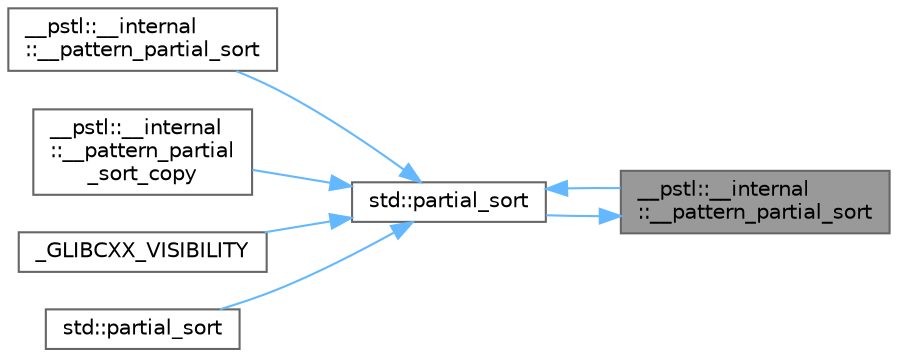 digraph "__pstl::__internal::__pattern_partial_sort"
{
 // LATEX_PDF_SIZE
  bgcolor="transparent";
  edge [fontname=Helvetica,fontsize=10,labelfontname=Helvetica,labelfontsize=10];
  node [fontname=Helvetica,fontsize=10,shape=box,height=0.2,width=0.4];
  rankdir="RL";
  Node1 [id="Node000001",label="__pstl::__internal\l::__pattern_partial_sort",height=0.2,width=0.4,color="gray40", fillcolor="grey60", style="filled", fontcolor="black",tooltip=" "];
  Node1 -> Node2 [id="edge13_Node000001_Node000002",dir="back",color="steelblue1",style="solid",tooltip=" "];
  Node2 [id="Node000002",label="std::partial_sort",height=0.2,width=0.4,color="grey40", fillcolor="white", style="filled",URL="$namespacestd.html#a52a9f99b3fdcc2a91f5984ac6a4a24bc",tooltip=" "];
  Node2 -> Node1 [id="edge14_Node000002_Node000001",dir="back",color="steelblue1",style="solid",tooltip=" "];
  Node2 -> Node3 [id="edge15_Node000002_Node000003",dir="back",color="steelblue1",style="solid",tooltip=" "];
  Node3 [id="Node000003",label="__pstl::__internal\l::__pattern_partial_sort",height=0.2,width=0.4,color="grey40", fillcolor="white", style="filled",URL="$namespace____pstl_1_1____internal.html#aba659375caae21864599440aa982bc74",tooltip=" "];
  Node2 -> Node4 [id="edge16_Node000002_Node000004",dir="back",color="steelblue1",style="solid",tooltip=" "];
  Node4 [id="Node000004",label="__pstl::__internal\l::__pattern_partial\l_sort_copy",height=0.2,width=0.4,color="grey40", fillcolor="white", style="filled",URL="$namespace____pstl_1_1____internal.html#a0b0d1ce785beef64a5003271d4cd5c4a",tooltip=" "];
  Node2 -> Node5 [id="edge17_Node000002_Node000005",dir="back",color="steelblue1",style="solid",tooltip=" "];
  Node5 [id="Node000005",label="_GLIBCXX_VISIBILITY",height=0.2,width=0.4,color="grey40", fillcolor="white", style="filled",URL="$_classes_2lib_2include_2c_09_09_2parallel_2algorithmfwd_8h.html#a544d74b2d5d0dd2197f5fd6f02691de0",tooltip=" "];
  Node2 -> Node6 [id="edge18_Node000002_Node000006",dir="back",color="steelblue1",style="solid",tooltip=" "];
  Node6 [id="Node000006",label="std::partial_sort",height=0.2,width=0.4,color="grey40", fillcolor="white", style="filled",URL="$namespacestd.html#ab329791debf9c7a8f4a889c1061bdc7e",tooltip=" "];
}
